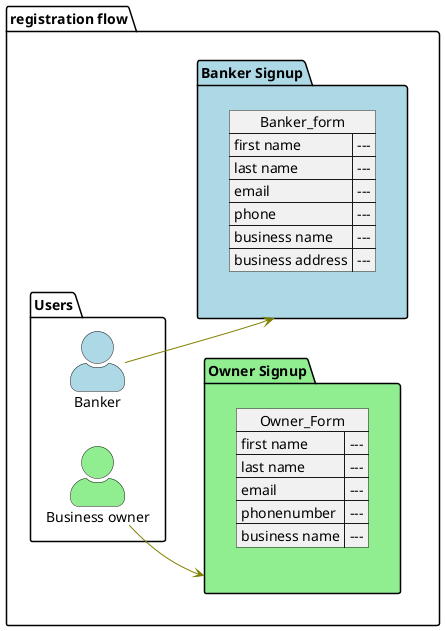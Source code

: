 @startuml
allowmixing
skinparam usecase {
BackgroundColor DarkSeaGreen
BorderColor DarkSlateGray
BackgroundColor<< Main >> YellowGreen
BorderColor<< Main >> YellowGreen
ArrowColor Olive
ActorBorderColor black
ActorFontName Courier
ActorBackgroundColor<< Human >> Gold
}

package "registration flow" {
  skinparam actorStyle awesome
  package Users {
    actor :Business owner: as owner #LightGreen
    actor :Banker: as banker #LightBlue
  }

    package "Owner Signup" as ownersignup #LightGreen{
        json Owner_Form {
            "first name": "---",
            "last name": "---",
            "email": "---",
            "phonenumber": "---",
            "business name": "---"

        }
    }

    package "Banker Signup" as bankersignup #LightBlue{
        json Banker_form{
            "first name": "---",
            "last name": "---",
            "email": "---",
            "phone": "---",
            "business name": "---",
            "business address": "---"
        }
    }
}
left to right direction
owner -down-> ownersignup
banker -down-> bankersignup
@enduml